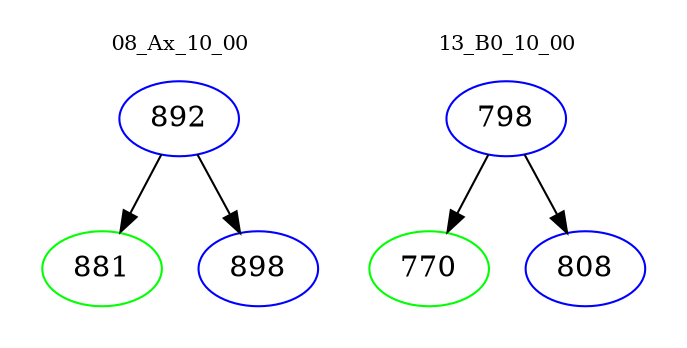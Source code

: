 digraph{
subgraph cluster_0 {
color = white
label = "08_Ax_10_00";
fontsize=10;
T0_892 [label="892", color="blue"]
T0_892 -> T0_881 [color="black"]
T0_881 [label="881", color="green"]
T0_892 -> T0_898 [color="black"]
T0_898 [label="898", color="blue"]
}
subgraph cluster_1 {
color = white
label = "13_B0_10_00";
fontsize=10;
T1_798 [label="798", color="blue"]
T1_798 -> T1_770 [color="black"]
T1_770 [label="770", color="green"]
T1_798 -> T1_808 [color="black"]
T1_808 [label="808", color="blue"]
}
}
